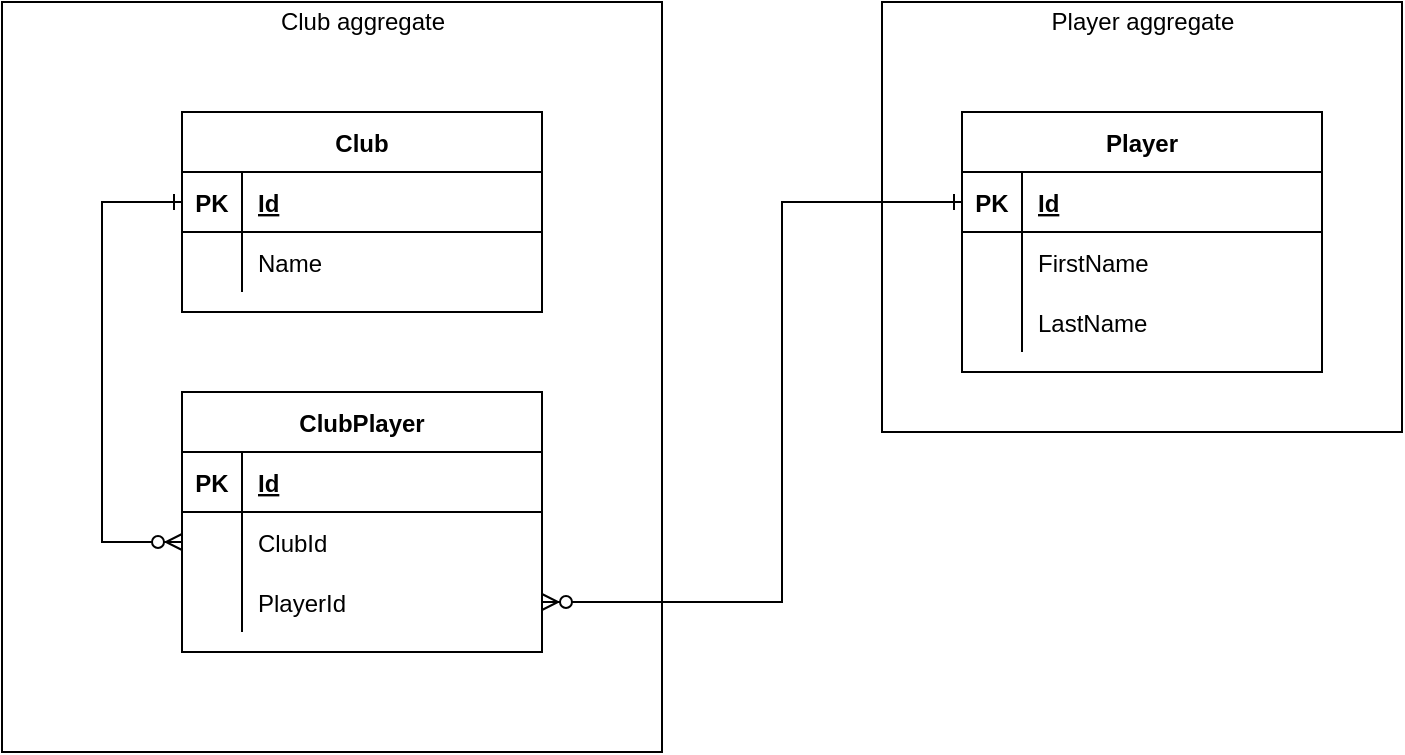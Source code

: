 <mxfile version="14.6.9" type="device"><diagram id="R2lEEEUBdFMjLlhIrx00" name="Page-1"><mxGraphModel dx="892" dy="623" grid="1" gridSize="10" guides="1" tooltips="1" connect="1" arrows="1" fold="1" page="1" pageScale="1" pageWidth="850" pageHeight="1100" math="0" shadow="0" extFonts="Permanent Marker^https://fonts.googleapis.com/css?family=Permanent+Marker"><root><mxCell id="0"/><mxCell id="1" parent="0"/><mxCell id="YP9DN8QgEFIF_HLCPCEO-30" value="" style="whiteSpace=wrap;html=1;" vertex="1" parent="1"><mxGeometry x="660" y="245" width="260" height="215" as="geometry"/></mxCell><mxCell id="YP9DN8QgEFIF_HLCPCEO-15" value="" style="whiteSpace=wrap;html=1;" vertex="1" parent="1"><mxGeometry x="220" y="245" width="330" height="375" as="geometry"/></mxCell><mxCell id="YP9DN8QgEFIF_HLCPCEO-1" value="Club" style="shape=table;startSize=30;container=1;collapsible=1;childLayout=tableLayout;fixedRows=1;rowLines=0;fontStyle=1;align=center;resizeLast=1;" vertex="1" parent="1"><mxGeometry x="310" y="300" width="180" height="100" as="geometry"/></mxCell><mxCell id="YP9DN8QgEFIF_HLCPCEO-2" value="" style="shape=partialRectangle;collapsible=0;dropTarget=0;pointerEvents=0;fillColor=none;top=0;left=0;bottom=1;right=0;points=[[0,0.5],[1,0.5]];portConstraint=eastwest;" vertex="1" parent="YP9DN8QgEFIF_HLCPCEO-1"><mxGeometry y="30" width="180" height="30" as="geometry"/></mxCell><mxCell id="YP9DN8QgEFIF_HLCPCEO-3" value="PK" style="shape=partialRectangle;connectable=0;fillColor=none;top=0;left=0;bottom=0;right=0;fontStyle=1;overflow=hidden;" vertex="1" parent="YP9DN8QgEFIF_HLCPCEO-2"><mxGeometry width="30" height="30" as="geometry"/></mxCell><mxCell id="YP9DN8QgEFIF_HLCPCEO-4" value="Id" style="shape=partialRectangle;connectable=0;fillColor=none;top=0;left=0;bottom=0;right=0;align=left;spacingLeft=6;fontStyle=5;overflow=hidden;" vertex="1" parent="YP9DN8QgEFIF_HLCPCEO-2"><mxGeometry x="30" width="150" height="30" as="geometry"/></mxCell><mxCell id="YP9DN8QgEFIF_HLCPCEO-5" value="" style="shape=partialRectangle;collapsible=0;dropTarget=0;pointerEvents=0;fillColor=none;top=0;left=0;bottom=0;right=0;points=[[0,0.5],[1,0.5]];portConstraint=eastwest;" vertex="1" parent="YP9DN8QgEFIF_HLCPCEO-1"><mxGeometry y="60" width="180" height="30" as="geometry"/></mxCell><mxCell id="YP9DN8QgEFIF_HLCPCEO-6" value="" style="shape=partialRectangle;connectable=0;fillColor=none;top=0;left=0;bottom=0;right=0;editable=1;overflow=hidden;" vertex="1" parent="YP9DN8QgEFIF_HLCPCEO-5"><mxGeometry width="30" height="30" as="geometry"/></mxCell><mxCell id="YP9DN8QgEFIF_HLCPCEO-7" value="Name" style="shape=partialRectangle;connectable=0;fillColor=none;top=0;left=0;bottom=0;right=0;align=left;spacingLeft=6;overflow=hidden;" vertex="1" parent="YP9DN8QgEFIF_HLCPCEO-5"><mxGeometry x="30" width="150" height="30" as="geometry"/></mxCell><mxCell id="YP9DN8QgEFIF_HLCPCEO-16" value="Club aggregate" style="text;html=1;align=center;verticalAlign=middle;resizable=0;points=[];autosize=1;strokeColor=none;" vertex="1" parent="1"><mxGeometry x="350" y="245" width="100" height="20" as="geometry"/></mxCell><mxCell id="YP9DN8QgEFIF_HLCPCEO-17" value="Player" style="shape=table;startSize=30;container=1;collapsible=1;childLayout=tableLayout;fixedRows=1;rowLines=0;fontStyle=1;align=center;resizeLast=1;" vertex="1" parent="1"><mxGeometry x="700" y="300" width="180" height="130" as="geometry"/></mxCell><mxCell id="YP9DN8QgEFIF_HLCPCEO-18" value="" style="shape=partialRectangle;collapsible=0;dropTarget=0;pointerEvents=0;fillColor=none;top=0;left=0;bottom=1;right=0;points=[[0,0.5],[1,0.5]];portConstraint=eastwest;" vertex="1" parent="YP9DN8QgEFIF_HLCPCEO-17"><mxGeometry y="30" width="180" height="30" as="geometry"/></mxCell><mxCell id="YP9DN8QgEFIF_HLCPCEO-19" value="PK" style="shape=partialRectangle;connectable=0;fillColor=none;top=0;left=0;bottom=0;right=0;fontStyle=1;overflow=hidden;" vertex="1" parent="YP9DN8QgEFIF_HLCPCEO-18"><mxGeometry width="30" height="30" as="geometry"/></mxCell><mxCell id="YP9DN8QgEFIF_HLCPCEO-20" value="Id" style="shape=partialRectangle;connectable=0;fillColor=none;top=0;left=0;bottom=0;right=0;align=left;spacingLeft=6;fontStyle=5;overflow=hidden;" vertex="1" parent="YP9DN8QgEFIF_HLCPCEO-18"><mxGeometry x="30" width="150" height="30" as="geometry"/></mxCell><mxCell id="YP9DN8QgEFIF_HLCPCEO-21" value="" style="shape=partialRectangle;collapsible=0;dropTarget=0;pointerEvents=0;fillColor=none;top=0;left=0;bottom=0;right=0;points=[[0,0.5],[1,0.5]];portConstraint=eastwest;" vertex="1" parent="YP9DN8QgEFIF_HLCPCEO-17"><mxGeometry y="60" width="180" height="30" as="geometry"/></mxCell><mxCell id="YP9DN8QgEFIF_HLCPCEO-22" value="" style="shape=partialRectangle;connectable=0;fillColor=none;top=0;left=0;bottom=0;right=0;editable=1;overflow=hidden;" vertex="1" parent="YP9DN8QgEFIF_HLCPCEO-21"><mxGeometry width="30" height="30" as="geometry"/></mxCell><mxCell id="YP9DN8QgEFIF_HLCPCEO-23" value="FirstName" style="shape=partialRectangle;connectable=0;fillColor=none;top=0;left=0;bottom=0;right=0;align=left;spacingLeft=6;overflow=hidden;" vertex="1" parent="YP9DN8QgEFIF_HLCPCEO-21"><mxGeometry x="30" width="150" height="30" as="geometry"/></mxCell><mxCell id="YP9DN8QgEFIF_HLCPCEO-24" value="" style="shape=partialRectangle;collapsible=0;dropTarget=0;pointerEvents=0;fillColor=none;top=0;left=0;bottom=0;right=0;points=[[0,0.5],[1,0.5]];portConstraint=eastwest;" vertex="1" parent="YP9DN8QgEFIF_HLCPCEO-17"><mxGeometry y="90" width="180" height="30" as="geometry"/></mxCell><mxCell id="YP9DN8QgEFIF_HLCPCEO-25" value="" style="shape=partialRectangle;connectable=0;fillColor=none;top=0;left=0;bottom=0;right=0;editable=1;overflow=hidden;" vertex="1" parent="YP9DN8QgEFIF_HLCPCEO-24"><mxGeometry width="30" height="30" as="geometry"/></mxCell><mxCell id="YP9DN8QgEFIF_HLCPCEO-26" value="LastName" style="shape=partialRectangle;connectable=0;fillColor=none;top=0;left=0;bottom=0;right=0;align=left;spacingLeft=6;overflow=hidden;" vertex="1" parent="YP9DN8QgEFIF_HLCPCEO-24"><mxGeometry x="30" width="150" height="30" as="geometry"/></mxCell><mxCell id="YP9DN8QgEFIF_HLCPCEO-31" value="Player aggregate" style="text;html=1;align=center;verticalAlign=middle;resizable=0;points=[];autosize=1;strokeColor=none;" vertex="1" parent="1"><mxGeometry x="735" y="245" width="110" height="20" as="geometry"/></mxCell><mxCell id="YP9DN8QgEFIF_HLCPCEO-45" value="ClubPlayer" style="shape=table;startSize=30;container=1;collapsible=1;childLayout=tableLayout;fixedRows=1;rowLines=0;fontStyle=1;align=center;resizeLast=1;" vertex="1" parent="1"><mxGeometry x="310" y="440" width="180" height="130" as="geometry"/></mxCell><mxCell id="YP9DN8QgEFIF_HLCPCEO-46" value="" style="shape=partialRectangle;collapsible=0;dropTarget=0;pointerEvents=0;fillColor=none;top=0;left=0;bottom=1;right=0;points=[[0,0.5],[1,0.5]];portConstraint=eastwest;" vertex="1" parent="YP9DN8QgEFIF_HLCPCEO-45"><mxGeometry y="30" width="180" height="30" as="geometry"/></mxCell><mxCell id="YP9DN8QgEFIF_HLCPCEO-47" value="PK" style="shape=partialRectangle;connectable=0;fillColor=none;top=0;left=0;bottom=0;right=0;fontStyle=1;overflow=hidden;" vertex="1" parent="YP9DN8QgEFIF_HLCPCEO-46"><mxGeometry width="30" height="30" as="geometry"/></mxCell><mxCell id="YP9DN8QgEFIF_HLCPCEO-48" value="Id" style="shape=partialRectangle;connectable=0;fillColor=none;top=0;left=0;bottom=0;right=0;align=left;spacingLeft=6;fontStyle=5;overflow=hidden;" vertex="1" parent="YP9DN8QgEFIF_HLCPCEO-46"><mxGeometry x="30" width="150" height="30" as="geometry"/></mxCell><mxCell id="YP9DN8QgEFIF_HLCPCEO-49" value="" style="shape=partialRectangle;collapsible=0;dropTarget=0;pointerEvents=0;fillColor=none;top=0;left=0;bottom=0;right=0;points=[[0,0.5],[1,0.5]];portConstraint=eastwest;" vertex="1" parent="YP9DN8QgEFIF_HLCPCEO-45"><mxGeometry y="60" width="180" height="30" as="geometry"/></mxCell><mxCell id="YP9DN8QgEFIF_HLCPCEO-50" value="" style="shape=partialRectangle;connectable=0;fillColor=none;top=0;left=0;bottom=0;right=0;editable=1;overflow=hidden;" vertex="1" parent="YP9DN8QgEFIF_HLCPCEO-49"><mxGeometry width="30" height="30" as="geometry"/></mxCell><mxCell id="YP9DN8QgEFIF_HLCPCEO-51" value="ClubId" style="shape=partialRectangle;connectable=0;fillColor=none;top=0;left=0;bottom=0;right=0;align=left;spacingLeft=6;overflow=hidden;" vertex="1" parent="YP9DN8QgEFIF_HLCPCEO-49"><mxGeometry x="30" width="150" height="30" as="geometry"/></mxCell><mxCell id="YP9DN8QgEFIF_HLCPCEO-52" value="" style="shape=partialRectangle;collapsible=0;dropTarget=0;pointerEvents=0;fillColor=none;top=0;left=0;bottom=0;right=0;points=[[0,0.5],[1,0.5]];portConstraint=eastwest;" vertex="1" parent="YP9DN8QgEFIF_HLCPCEO-45"><mxGeometry y="90" width="180" height="30" as="geometry"/></mxCell><mxCell id="YP9DN8QgEFIF_HLCPCEO-53" value="" style="shape=partialRectangle;connectable=0;fillColor=none;top=0;left=0;bottom=0;right=0;editable=1;overflow=hidden;" vertex="1" parent="YP9DN8QgEFIF_HLCPCEO-52"><mxGeometry width="30" height="30" as="geometry"/></mxCell><mxCell id="YP9DN8QgEFIF_HLCPCEO-54" value="PlayerId" style="shape=partialRectangle;connectable=0;fillColor=none;top=0;left=0;bottom=0;right=0;align=left;spacingLeft=6;overflow=hidden;" vertex="1" parent="YP9DN8QgEFIF_HLCPCEO-52"><mxGeometry x="30" width="150" height="30" as="geometry"/></mxCell><mxCell id="YP9DN8QgEFIF_HLCPCEO-58" style="edgeStyle=orthogonalEdgeStyle;rounded=0;orthogonalLoop=1;jettySize=auto;html=1;exitX=1;exitY=0.5;exitDx=0;exitDy=0;entryX=0;entryY=0.5;entryDx=0;entryDy=0;endArrow=ERone;endFill=0;startArrow=ERzeroToMany;startFill=1;" edge="1" parent="1" source="YP9DN8QgEFIF_HLCPCEO-52" target="YP9DN8QgEFIF_HLCPCEO-18"><mxGeometry relative="1" as="geometry"><Array as="points"><mxPoint x="610" y="545"/><mxPoint x="610" y="345"/></Array></mxGeometry></mxCell><mxCell id="YP9DN8QgEFIF_HLCPCEO-59" style="edgeStyle=orthogonalEdgeStyle;rounded=0;orthogonalLoop=1;jettySize=auto;html=1;exitX=0;exitY=0.5;exitDx=0;exitDy=0;entryX=0;entryY=0.5;entryDx=0;entryDy=0;endArrow=ERone;endFill=0;startArrow=ERzeroToMany;startFill=1;" edge="1" parent="1" source="YP9DN8QgEFIF_HLCPCEO-49" target="YP9DN8QgEFIF_HLCPCEO-2"><mxGeometry relative="1" as="geometry"><Array as="points"><mxPoint x="270" y="515"/><mxPoint x="270" y="345"/></Array></mxGeometry></mxCell></root></mxGraphModel></diagram></mxfile>